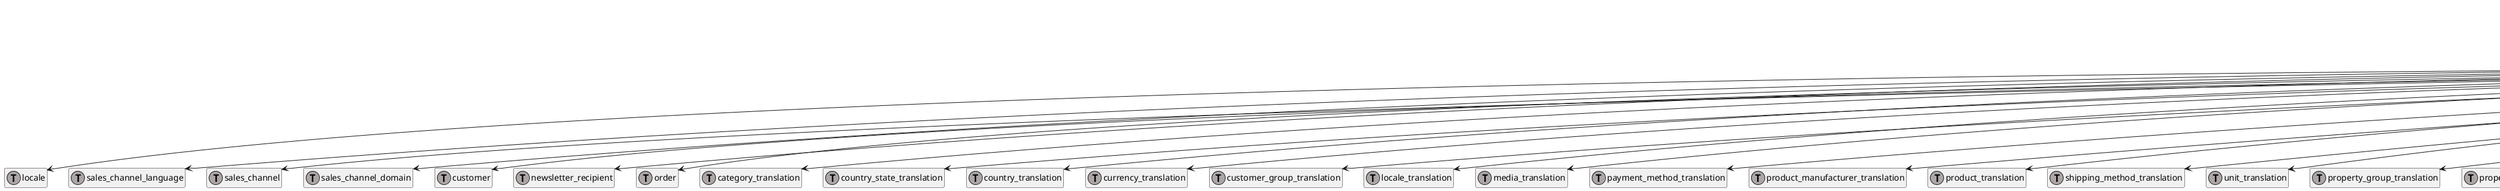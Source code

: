 @startuml
' uncomment the line below if you're using computer with a retina display
' skinparam dpi 300
!define Table(name,desc) class name as "desc" << (T,#FFAAAA) >>
!define ForeignTable(name,desc) class name as "desc" << (T,#ada6a6) >>
!define TranslationTable(name,desc) class name as "desc" << (I,#4286f4) >>
' we use bold for primary key
' green color for unique
' and underscore for not_null
!define primary_key(x) <b>x</b>
!define unique(x) <color:green>x</color>
!define not_null(x) <u>x</u>
' other tags available:
' <i></i>
' <back:COLOR></color>, where color is a color name or html color code
' (#FFAACC)
' see: http://plantuml.com/classes.html#More
hide methods
hide stereotypes
hide empty members
skinparam backgroundColor #FFFFFF

' entities

Table(ShopwareCoreSystemLanguageLanguageDefinition, "language\n(Language)") {
   primary_key(id) id
   parentId parentFk
   not_null(localeId) foreignKey
   translationCodeId foreignKey
   not_null(name) string
   customFields customFields
   not_null(createdAt) createdAt
   updatedAt updatedAt
}
ForeignTable(ShopwareCoreSystemLocaleLocaleDefinition, "locale") {
}
ForeignTable(ShopwareCoreSystemSalesChannelAggregateSalesChannelLanguageSalesChannelLanguageDefinition, "sales_channel_language") {
}
ForeignTable(ShopwareCoreSystemSalesChannelSalesChannelDefinition, "sales_channel") {
}
ForeignTable(ShopwareCoreSystemSalesChannelAggregateSalesChannelDomainSalesChannelDomainDefinition, "sales_channel_domain") {
}
ForeignTable(ShopwareCoreCheckoutCustomerCustomerDefinition, "customer") {
}
ForeignTable(ShopwareCoreContentNewsletterAggregateNewsletterRecipientNewsletterRecipientDefinition, "newsletter_recipient") {
}
ForeignTable(ShopwareCoreCheckoutOrderOrderDefinition, "order") {
}
ForeignTable(ShopwareCoreContentCategoryAggregateCategoryTranslationCategoryTranslationDefinition, "category_translation") {
}
ForeignTable(ShopwareCoreSystemCountryAggregateCountryStateTranslationCountryStateTranslationDefinition, "country_state_translation") {
}
ForeignTable(ShopwareCoreSystemCountryAggregateCountryTranslationCountryTranslationDefinition, "country_translation") {
}
ForeignTable(ShopwareCoreSystemCurrencyAggregateCurrencyTranslationCurrencyTranslationDefinition, "currency_translation") {
}
ForeignTable(ShopwareCoreCheckoutCustomerAggregateCustomerGroupTranslationCustomerGroupTranslationDefinition, "customer_group_translation") {
}
ForeignTable(ShopwareCoreSystemLocaleAggregateLocaleTranslationLocaleTranslationDefinition, "locale_translation") {
}
ForeignTable(ShopwareCoreContentMediaAggregateMediaTranslationMediaTranslationDefinition, "media_translation") {
}
ForeignTable(ShopwareCoreCheckoutPaymentAggregatePaymentMethodTranslationPaymentMethodTranslationDefinition, "payment_method_translation") {
}
ForeignTable(ShopwareCoreContentProductAggregateProductManufacturerTranslationProductManufacturerTranslationDefinition, "product_manufacturer_translation") {
}
ForeignTable(ShopwareCoreContentProductAggregateProductTranslationProductTranslationDefinition, "product_translation") {
}
ForeignTable(ShopwareCoreCheckoutShippingAggregateShippingMethodTranslationShippingMethodTranslationDefinition, "shipping_method_translation") {
}
ForeignTable(ShopwareCoreSystemUnitAggregateUnitTranslationUnitTranslationDefinition, "unit_translation") {
}
ForeignTable(ShopwareCoreContentPropertyAggregatePropertyGroupTranslationPropertyGroupTranslationDefinition, "property_group_translation") {
}
ForeignTable(ShopwareCoreContentPropertyAggregatePropertyGroupOptionTranslationPropertyGroupOptionTranslationDefinition, "property_group_option_translation") {
}
ForeignTable(ShopwareCoreSystemSalesChannelAggregateSalesChannelTranslationSalesChannelTranslationDefinition, "sales_channel_translation") {
}
ForeignTable(ShopwareCoreSystemSalesChannelAggregateSalesChannelTypeTranslationSalesChannelTypeTranslationDefinition, "sales_channel_type_translation") {
}
ForeignTable(ShopwareCoreSystemSalutationAggregateSalutationTranslationSalutationTranslationDefinition, "salutation_translation") {
}
ForeignTable(ShopwareCoreFrameworkPluginAggregatePluginTranslationPluginTranslationDefinition, "plugin_translation") {
}
ForeignTable(ShopwareCoreContentProductStreamAggregateProductStreamTranslationProductStreamTranslationDefinition, "product_stream_translation") {
}
ForeignTable(ShopwareCoreSystemStateMachineStateMachineTranslationDefinition, "state_machine_translation") {
}
ForeignTable(ShopwareCoreSystemStateMachineAggregationStateMachineStateStateMachineStateTranslationDefinition, "state_machine_state_translation") {
}
ForeignTable(ShopwareCoreContentCmsAggregateCmsPageTranslationCmsPageTranslationDefinition, "cms_page_translation") {
}
ForeignTable(ShopwareCoreContentCmsAggregateCmsSlotTranslationCmsSlotTranslationDefinition, "cms_slot_translation") {
}
ForeignTable(ShopwareCoreContentMailTemplateAggregateMailTemplateTranslationMailTemplateTranslationDefinition, "mail_template_translation") {
}
ForeignTable(ShopwareCoreContentMailTemplateAggregateMailHeaderFooterTranslationMailHeaderFooterTranslationDefinition, "mail_header_footer_translation") {
}
ForeignTable(ShopwareCoreCheckoutDocumentAggregateDocumentTypeTranslationDocumentTypeTranslationDefinition, "document_type_translation") {
}
ForeignTable(ShopwareCoreSystemNumberRangeAggregateNumberRangeTypeTranslationNumberRangeTypeTranslationDefinition, "number_range_type_translation") {
}
ForeignTable(ShopwareCoreSystemDeliveryTimeAggregateDeliveryTimeTranslationDeliveryTimeTranslationDefinition, "delivery_time_translation") {
}
ForeignTable(ShopwareCoreContentProductAggregateProductSearchKeywordProductSearchKeywordDefinition, "product_search_keyword") {
}
ForeignTable(ShopwareCoreContentProductAggregateProductKeywordDictionaryProductKeywordDictionaryDefinition, "product_keyword_dictionary") {
}
ForeignTable(ShopwareCoreContentMailTemplateAggregateMailTemplateTypeTranslationMailTemplateTypeTranslationDefinition, "mail_template_type_translation") {
}
ForeignTable(ShopwareCoreCheckoutPromotionAggregatePromotionTranslationPromotionTranslationDefinition, "promotion_translation") {
}
ForeignTable(ShopwareCoreSystemNumberRangeAggregateNumberRangeTranslationNumberRangeTranslationDefinition, "number_range_translation") {
}
ForeignTable(ShopwareCoreContentProductAggregateProductReviewProductReviewDefinition, "product_review") {
}
ForeignTable(ShopwareCoreContentSeoSeoUrlSeoUrlDefinition, "seo_url") {
}
ForeignTable(ShopwareCoreSystemTaxAggregateTaxRuleTypeTranslationTaxRuleTypeTranslationDefinition, "tax_rule_type_translation") {
}
ForeignTable(ShopwareCoreContentProductAggregateProductCrossSellingTranslationProductCrossSellingTranslationDefinition, "product_cross_selling_translation") {
}
ForeignTable(ShopwareCoreContentImportExportImportExportProfileTranslationDefinition, "import_export_profile_translation") {
}
ForeignTable(ShopwareCoreContentProductSalesChannelSortingProductSortingTranslationDefinition, "product_sorting_translation") {
}
ForeignTable(ShopwareCoreContentProductAggregateProductFeatureSetTranslationProductFeatureSetTranslationDefinition, "product_feature_set_translation") {
}
ForeignTable(ShopwareCoreFrameworkAppAggregateAppTranslationAppTranslationDefinition, "app_translation") {
}
ForeignTable(ShopwareCoreFrameworkAppAggregateActionButtonTranslationActionButtonTranslationDefinition, "app_action_button_translation") {
}
ForeignTable(ShopwareCoreContentLandingPageAggregateLandingPageTranslationLandingPageTranslationDefinition, "landing_page_translation") {
}
ForeignTable(ShopwareCoreContentProductAggregateProductSearchConfigProductSearchConfigDefinition, "product_search_config") {
}
ForeignTable(ShopwareStorefrontThemeAggregateThemeTranslationDefinition, "theme_translation") {
}

' relationshipd

ShopwareCoreSystemLanguageLanguageDefinition --> ShopwareCoreSystemLanguageLanguageDefinition
ShopwareCoreSystemLanguageLanguageDefinition --> ShopwareCoreSystemLocaleLocaleDefinition
ShopwareCoreSystemLanguageLanguageDefinition --> ShopwareCoreSystemSalesChannelAggregateSalesChannelLanguageSalesChannelLanguageDefinition
ShopwareCoreSystemLanguageLanguageDefinition --> ShopwareCoreSystemSalesChannelSalesChannelDefinition
ShopwareCoreSystemLanguageLanguageDefinition --> ShopwareCoreSystemSalesChannelAggregateSalesChannelDomainSalesChannelDomainDefinition
ShopwareCoreSystemLanguageLanguageDefinition --> ShopwareCoreCheckoutCustomerCustomerDefinition
ShopwareCoreSystemLanguageLanguageDefinition --> ShopwareCoreContentNewsletterAggregateNewsletterRecipientNewsletterRecipientDefinition
ShopwareCoreSystemLanguageLanguageDefinition --> ShopwareCoreCheckoutOrderOrderDefinition
ShopwareCoreSystemLanguageLanguageDefinition --> ShopwareCoreContentCategoryAggregateCategoryTranslationCategoryTranslationDefinition
ShopwareCoreSystemLanguageLanguageDefinition --> ShopwareCoreSystemCountryAggregateCountryStateTranslationCountryStateTranslationDefinition
ShopwareCoreSystemLanguageLanguageDefinition --> ShopwareCoreSystemCountryAggregateCountryTranslationCountryTranslationDefinition
ShopwareCoreSystemLanguageLanguageDefinition --> ShopwareCoreSystemCurrencyAggregateCurrencyTranslationCurrencyTranslationDefinition
ShopwareCoreSystemLanguageLanguageDefinition --> ShopwareCoreCheckoutCustomerAggregateCustomerGroupTranslationCustomerGroupTranslationDefinition
ShopwareCoreSystemLanguageLanguageDefinition --> ShopwareCoreSystemLocaleAggregateLocaleTranslationLocaleTranslationDefinition
ShopwareCoreSystemLanguageLanguageDefinition --> ShopwareCoreContentMediaAggregateMediaTranslationMediaTranslationDefinition
ShopwareCoreSystemLanguageLanguageDefinition --> ShopwareCoreCheckoutPaymentAggregatePaymentMethodTranslationPaymentMethodTranslationDefinition
ShopwareCoreSystemLanguageLanguageDefinition --> ShopwareCoreContentProductAggregateProductManufacturerTranslationProductManufacturerTranslationDefinition
ShopwareCoreSystemLanguageLanguageDefinition --> ShopwareCoreContentProductAggregateProductTranslationProductTranslationDefinition
ShopwareCoreSystemLanguageLanguageDefinition --> ShopwareCoreCheckoutShippingAggregateShippingMethodTranslationShippingMethodTranslationDefinition
ShopwareCoreSystemLanguageLanguageDefinition --> ShopwareCoreSystemUnitAggregateUnitTranslationUnitTranslationDefinition
ShopwareCoreSystemLanguageLanguageDefinition --> ShopwareCoreContentPropertyAggregatePropertyGroupTranslationPropertyGroupTranslationDefinition
ShopwareCoreSystemLanguageLanguageDefinition --> ShopwareCoreContentPropertyAggregatePropertyGroupOptionTranslationPropertyGroupOptionTranslationDefinition
ShopwareCoreSystemLanguageLanguageDefinition --> ShopwareCoreSystemSalesChannelAggregateSalesChannelTranslationSalesChannelTranslationDefinition
ShopwareCoreSystemLanguageLanguageDefinition --> ShopwareCoreSystemSalesChannelAggregateSalesChannelTypeTranslationSalesChannelTypeTranslationDefinition
ShopwareCoreSystemLanguageLanguageDefinition --> ShopwareCoreSystemSalutationAggregateSalutationTranslationSalutationTranslationDefinition
ShopwareCoreSystemLanguageLanguageDefinition --> ShopwareCoreFrameworkPluginAggregatePluginTranslationPluginTranslationDefinition
ShopwareCoreSystemLanguageLanguageDefinition --> ShopwareCoreContentProductStreamAggregateProductStreamTranslationProductStreamTranslationDefinition
ShopwareCoreSystemLanguageLanguageDefinition --> ShopwareCoreSystemStateMachineStateMachineTranslationDefinition
ShopwareCoreSystemLanguageLanguageDefinition --> ShopwareCoreSystemStateMachineAggregationStateMachineStateStateMachineStateTranslationDefinition
ShopwareCoreSystemLanguageLanguageDefinition --> ShopwareCoreContentCmsAggregateCmsPageTranslationCmsPageTranslationDefinition
ShopwareCoreSystemLanguageLanguageDefinition --> ShopwareCoreContentCmsAggregateCmsSlotTranslationCmsSlotTranslationDefinition
ShopwareCoreSystemLanguageLanguageDefinition --> ShopwareCoreContentMailTemplateAggregateMailTemplateTranslationMailTemplateTranslationDefinition
ShopwareCoreSystemLanguageLanguageDefinition --> ShopwareCoreContentMailTemplateAggregateMailHeaderFooterTranslationMailHeaderFooterTranslationDefinition
ShopwareCoreSystemLanguageLanguageDefinition --> ShopwareCoreCheckoutDocumentAggregateDocumentTypeTranslationDocumentTypeTranslationDefinition
ShopwareCoreSystemLanguageLanguageDefinition --> ShopwareCoreSystemNumberRangeAggregateNumberRangeTypeTranslationNumberRangeTypeTranslationDefinition
ShopwareCoreSystemLanguageLanguageDefinition --> ShopwareCoreSystemDeliveryTimeAggregateDeliveryTimeTranslationDeliveryTimeTranslationDefinition
ShopwareCoreSystemLanguageLanguageDefinition --> ShopwareCoreContentProductAggregateProductSearchKeywordProductSearchKeywordDefinition
ShopwareCoreSystemLanguageLanguageDefinition --> ShopwareCoreContentProductAggregateProductKeywordDictionaryProductKeywordDictionaryDefinition
ShopwareCoreSystemLanguageLanguageDefinition --> ShopwareCoreContentMailTemplateAggregateMailTemplateTypeTranslationMailTemplateTypeTranslationDefinition
ShopwareCoreSystemLanguageLanguageDefinition --> ShopwareCoreCheckoutPromotionAggregatePromotionTranslationPromotionTranslationDefinition
ShopwareCoreSystemLanguageLanguageDefinition --> ShopwareCoreSystemNumberRangeAggregateNumberRangeTranslationNumberRangeTranslationDefinition
ShopwareCoreSystemLanguageLanguageDefinition --> ShopwareCoreContentProductAggregateProductReviewProductReviewDefinition
ShopwareCoreSystemLanguageLanguageDefinition --> ShopwareCoreContentSeoSeoUrlSeoUrlDefinition
ShopwareCoreSystemLanguageLanguageDefinition --> ShopwareCoreSystemTaxAggregateTaxRuleTypeTranslationTaxRuleTypeTranslationDefinition
ShopwareCoreSystemLanguageLanguageDefinition --> ShopwareCoreContentProductAggregateProductCrossSellingTranslationProductCrossSellingTranslationDefinition
ShopwareCoreSystemLanguageLanguageDefinition --> ShopwareCoreContentImportExportImportExportProfileTranslationDefinition
ShopwareCoreSystemLanguageLanguageDefinition --> ShopwareCoreContentProductSalesChannelSortingProductSortingTranslationDefinition
ShopwareCoreSystemLanguageLanguageDefinition --> ShopwareCoreContentProductAggregateProductFeatureSetTranslationProductFeatureSetTranslationDefinition
ShopwareCoreSystemLanguageLanguageDefinition --> ShopwareCoreFrameworkAppAggregateAppTranslationAppTranslationDefinition
ShopwareCoreSystemLanguageLanguageDefinition --> ShopwareCoreFrameworkAppAggregateActionButtonTranslationActionButtonTranslationDefinition
ShopwareCoreSystemLanguageLanguageDefinition --> ShopwareCoreContentLandingPageAggregateLandingPageTranslationLandingPageTranslationDefinition
ShopwareCoreSystemLanguageLanguageDefinition --> ShopwareCoreContentProductAggregateProductSearchConfigProductSearchConfigDefinition
ShopwareCoreSystemLanguageLanguageDefinition --> ShopwareStorefrontThemeAggregateThemeTranslationDefinition
@enduml
